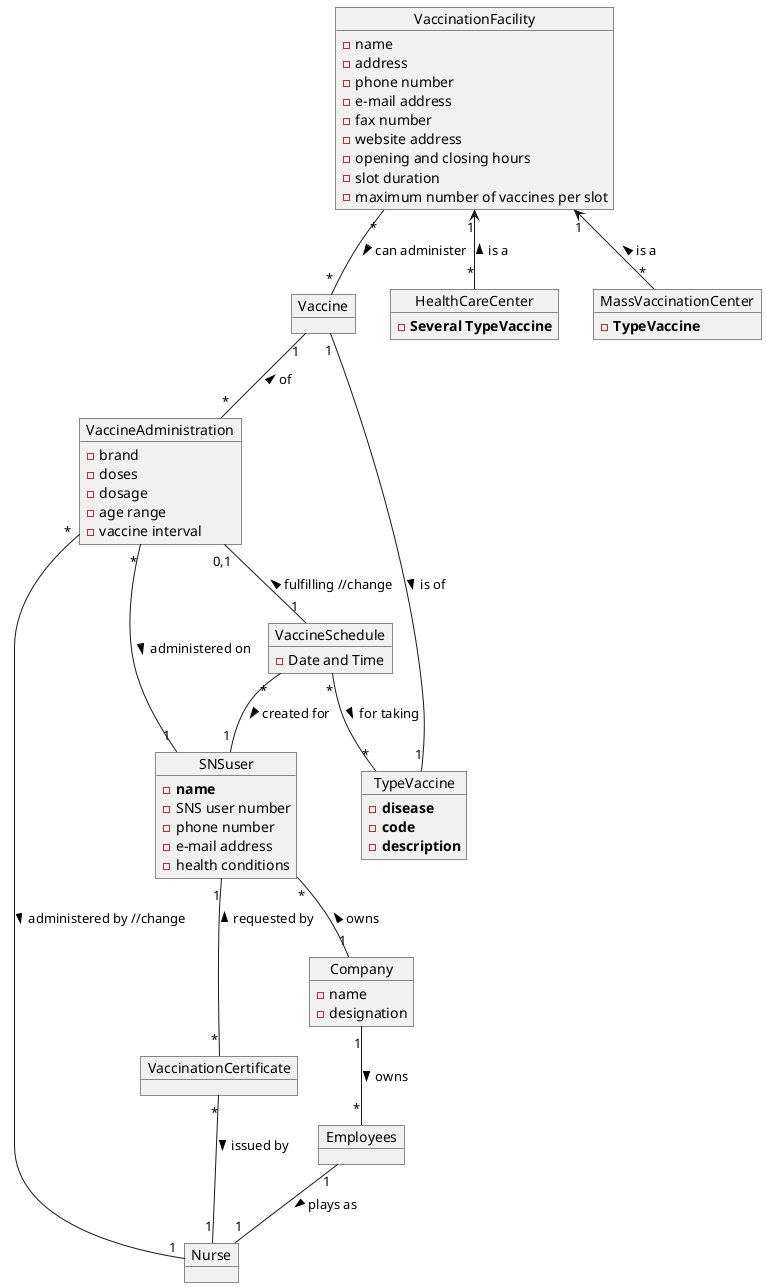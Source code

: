 @startuml
'https://plantuml.com/class-diagram

object SNSuser{
-**name**
-SNS user number
-phone number
-e-mail address
-health conditions
}
object Company{
-name
-designation
}
object Employees
object Nurse
object VaccinationFacility{
-name
-address
-phone number
-e-mail address
-fax number
-website address
-opening and closing hours
-slot duration
-maximum number of vaccines per slot
}
object HealthCareCenter{
-**Several TypeVaccine**
}
object MassVaccinationCenter{
-**TypeVaccine**
}
object TypeVaccine{
-**disease**
-**code**
-**description**
}

object Vaccine

object VaccineSchedule{
-Date and Time
}

object VaccineAdministration {
-brand
-doses
-dosage
-age range
-vaccine interval
}
object VaccinationCertificate


Company"1" -- "*"Employees : > owns
Employees"1"--"1" Nurse: > plays as
SNSuser"*"--"1" Company : < owns
SNSuser "1"--"*" VaccinationCertificate: < requested by
VaccinationFacility"1"<--"*" MassVaccinationCenter: < is a
VaccinationFacility"1"<--"*" HealthCareCenter: < is a
VaccinationFacility "*"--"*" Vaccine: > can administer
VaccineSchedule"*" -- "1"SNSuser: > created for
VaccineAdministration"*" -- "1"Nurse: > administered by //change
Vaccine"1" -- "*"VaccineAdministration: < of
VaccineAdministration"*" -- "1"SNSuser: > administered on
VaccineAdministration"0,1" -- "1"VaccineSchedule: < fulfilling //change
VaccinationCertificate"*" -- "1"Nurse: > issued by
VaccineSchedule"*" -- "*"TypeVaccine:> for taking
Vaccine"1" --"1" TypeVaccine:> is of

@enduml